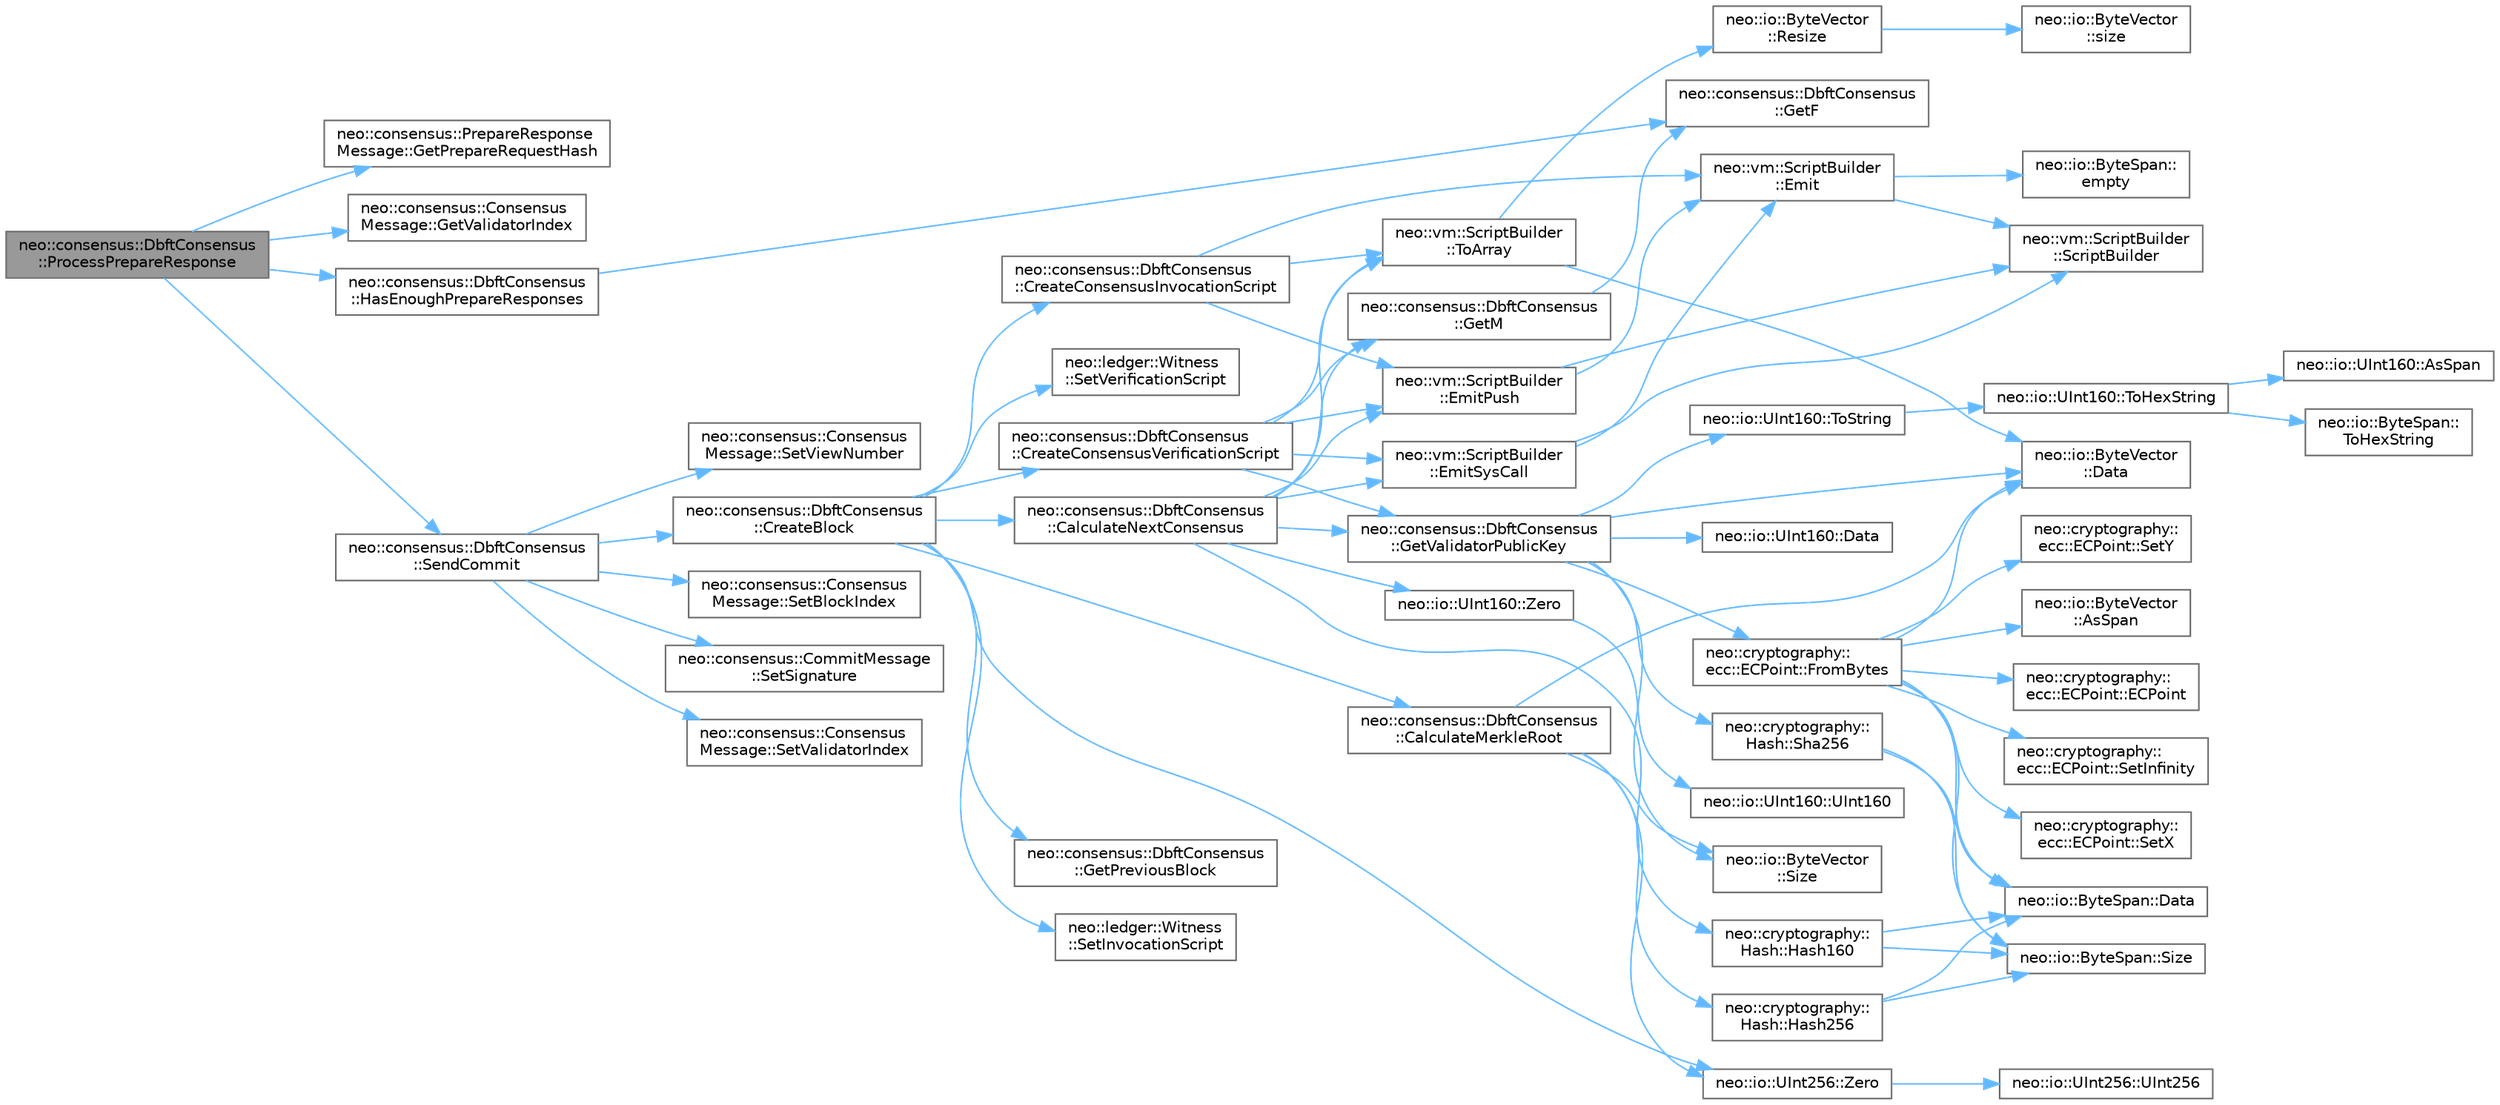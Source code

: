 digraph "neo::consensus::DbftConsensus::ProcessPrepareResponse"
{
 // LATEX_PDF_SIZE
  bgcolor="transparent";
  edge [fontname=Helvetica,fontsize=10,labelfontname=Helvetica,labelfontsize=10];
  node [fontname=Helvetica,fontsize=10,shape=box,height=0.2,width=0.4];
  rankdir="LR";
  Node1 [id="Node000001",label="neo::consensus::DbftConsensus\l::ProcessPrepareResponse",height=0.2,width=0.4,color="gray40", fillcolor="grey60", style="filled", fontcolor="black",tooltip="Process prepare response message."];
  Node1 -> Node2 [id="edge73_Node000001_Node000002",color="steelblue1",style="solid",tooltip=" "];
  Node2 [id="Node000002",label="neo::consensus::PrepareResponse\lMessage::GetPrepareRequestHash",height=0.2,width=0.4,color="grey40", fillcolor="white", style="filled",URL="$classneo_1_1consensus_1_1_prepare_response_message.html#aac38f6b61e145261d8d2b1db22352ffc",tooltip=" "];
  Node1 -> Node3 [id="edge74_Node000001_Node000003",color="steelblue1",style="solid",tooltip=" "];
  Node3 [id="Node000003",label="neo::consensus::Consensus\lMessage::GetValidatorIndex",height=0.2,width=0.4,color="grey40", fillcolor="white", style="filled",URL="$classneo_1_1consensus_1_1_consensus_message.html#a57806653429804e7da8089cd79faf684",tooltip=" "];
  Node1 -> Node4 [id="edge75_Node000001_Node000004",color="steelblue1",style="solid",tooltip=" "];
  Node4 [id="Node000004",label="neo::consensus::DbftConsensus\l::HasEnoughPrepareResponses",height=0.2,width=0.4,color="grey40", fillcolor="white", style="filled",URL="$classneo_1_1consensus_1_1_dbft_consensus.html#a4ce306576a9da4960dece0c5b178345b",tooltip="Check if we have enough prepare responses."];
  Node4 -> Node5 [id="edge76_Node000004_Node000005",color="steelblue1",style="solid",tooltip=" "];
  Node5 [id="Node000005",label="neo::consensus::DbftConsensus\l::GetF",height=0.2,width=0.4,color="grey40", fillcolor="white", style="filled",URL="$classneo_1_1consensus_1_1_dbft_consensus.html#a4f43c89d084c5527e10f0b43aa5eb9e8",tooltip="Calculate f value (maximum Byzantine nodes)"];
  Node1 -> Node6 [id="edge77_Node000001_Node000006",color="steelblue1",style="solid",tooltip=" "];
  Node6 [id="Node000006",label="neo::consensus::DbftConsensus\l::SendCommit",height=0.2,width=0.4,color="grey40", fillcolor="white", style="filled",URL="$classneo_1_1consensus_1_1_dbft_consensus.html#acb3f633a66e2196c9e608f9f7c303286",tooltip="Send commit message when prepared."];
  Node6 -> Node7 [id="edge78_Node000006_Node000007",color="steelblue1",style="solid",tooltip=" "];
  Node7 [id="Node000007",label="neo::consensus::DbftConsensus\l::CreateBlock",height=0.2,width=0.4,color="grey40", fillcolor="white", style="filled",URL="$classneo_1_1consensus_1_1_dbft_consensus.html#ac64bd288e0961be604cad44508572275",tooltip="Create block from current state."];
  Node7 -> Node8 [id="edge79_Node000007_Node000008",color="steelblue1",style="solid",tooltip=" "];
  Node8 [id="Node000008",label="neo::consensus::DbftConsensus\l::CalculateMerkleRoot",height=0.2,width=0.4,color="grey40", fillcolor="white", style="filled",URL="$classneo_1_1consensus_1_1_dbft_consensus.html#a6b3b85d51ce528bb4c0baf534fabb2af",tooltip="Calculate merkle root from transactions."];
  Node8 -> Node9 [id="edge80_Node000008_Node000009",color="steelblue1",style="solid",tooltip=" "];
  Node9 [id="Node000009",label="neo::io::ByteVector\l::Data",height=0.2,width=0.4,color="grey40", fillcolor="white", style="filled",URL="$classneo_1_1io_1_1_byte_vector.html#a971af50d2778c4435c924cf4b839e8a1",tooltip="Gets a pointer to the data."];
  Node8 -> Node10 [id="edge81_Node000008_Node000010",color="steelblue1",style="solid",tooltip=" "];
  Node10 [id="Node000010",label="neo::cryptography::\lHash::Hash256",height=0.2,width=0.4,color="grey40", fillcolor="white", style="filled",URL="$classneo_1_1cryptography_1_1_hash.html#a1f27587bba8d21efdec839f2679e1a90",tooltip="Computes Hash256 (double SHA256)."];
  Node10 -> Node11 [id="edge82_Node000010_Node000011",color="steelblue1",style="solid",tooltip=" "];
  Node11 [id="Node000011",label="neo::io::ByteSpan::Data",height=0.2,width=0.4,color="grey40", fillcolor="white", style="filled",URL="$classneo_1_1io_1_1_byte_span.html#a0285a19eb5cd212ecd1079e0bc5e494c",tooltip="Gets a pointer to the data."];
  Node10 -> Node12 [id="edge83_Node000010_Node000012",color="steelblue1",style="solid",tooltip=" "];
  Node12 [id="Node000012",label="neo::io::ByteSpan::Size",height=0.2,width=0.4,color="grey40", fillcolor="white", style="filled",URL="$classneo_1_1io_1_1_byte_span.html#a4a869430800a37dcbeefac6f36468fcb",tooltip="Gets the size of the ByteSpan."];
  Node8 -> Node13 [id="edge84_Node000008_Node000013",color="steelblue1",style="solid",tooltip=" "];
  Node13 [id="Node000013",label="neo::io::ByteVector\l::Size",height=0.2,width=0.4,color="grey40", fillcolor="white", style="filled",URL="$classneo_1_1io_1_1_byte_vector.html#ac0d1a1751d25fde82c44ba55d9d68e24",tooltip="Gets the size of the ByteVector."];
  Node8 -> Node14 [id="edge85_Node000008_Node000014",color="steelblue1",style="solid",tooltip=" "];
  Node14 [id="Node000014",label="neo::io::UInt256::Zero",height=0.2,width=0.4,color="grey40", fillcolor="white", style="filled",URL="$classneo_1_1io_1_1_u_int256.html#a8420fa428f11a40d77b9578d06b2f85f",tooltip="Gets a UInt256 with all bits set to zero."];
  Node14 -> Node15 [id="edge86_Node000014_Node000015",color="steelblue1",style="solid",tooltip=" "];
  Node15 [id="Node000015",label="neo::io::UInt256::UInt256",height=0.2,width=0.4,color="grey40", fillcolor="white", style="filled",URL="$classneo_1_1io_1_1_u_int256.html#a96e96c9590720abc1c4f8c086ff6c051",tooltip="Constructs a UInt256 initialized to zero."];
  Node7 -> Node16 [id="edge87_Node000007_Node000016",color="steelblue1",style="solid",tooltip=" "];
  Node16 [id="Node000016",label="neo::consensus::DbftConsensus\l::CalculateNextConsensus",height=0.2,width=0.4,color="grey40", fillcolor="white", style="filled",URL="$classneo_1_1consensus_1_1_dbft_consensus.html#abc27307c70421f1db33b74ae54bb1202",tooltip="Calculate next consensus address."];
  Node16 -> Node17 [id="edge88_Node000016_Node000017",color="steelblue1",style="solid",tooltip=" "];
  Node17 [id="Node000017",label="neo::vm::ScriptBuilder\l::EmitPush",height=0.2,width=0.4,color="grey40", fillcolor="white", style="filled",URL="$classneo_1_1vm_1_1_script_builder.html#a9c3a57dae9d66ad4d9e9200b66a0ddb7",tooltip="Emits a push instruction with the specified number."];
  Node17 -> Node18 [id="edge89_Node000017_Node000018",color="steelblue1",style="solid",tooltip=" "];
  Node18 [id="Node000018",label="neo::vm::ScriptBuilder\l::Emit",height=0.2,width=0.4,color="grey40", fillcolor="white", style="filled",URL="$classneo_1_1vm_1_1_script_builder.html#ab1877cdf9881d1a79f2286688ec2c562",tooltip="Emits an instruction with the specified OpCode and operand."];
  Node18 -> Node19 [id="edge90_Node000018_Node000019",color="steelblue1",style="solid",tooltip=" "];
  Node19 [id="Node000019",label="neo::io::ByteSpan::\lempty",height=0.2,width=0.4,color="grey40", fillcolor="white", style="filled",URL="$classneo_1_1io_1_1_byte_span.html#aab84b50728599e4c9424a7cf8f62e155",tooltip="Checks if the ByteSpan is empty (STL compatibility)."];
  Node18 -> Node20 [id="edge91_Node000018_Node000020",color="steelblue1",style="solid",tooltip=" "];
  Node20 [id="Node000020",label="neo::vm::ScriptBuilder\l::ScriptBuilder",height=0.2,width=0.4,color="grey40", fillcolor="white", style="filled",URL="$classneo_1_1vm_1_1_script_builder.html#a66f287c318100ac25bc4914561653961",tooltip="Initializes a new instance of the ScriptBuilder class."];
  Node17 -> Node20 [id="edge92_Node000017_Node000020",color="steelblue1",style="solid",tooltip=" "];
  Node16 -> Node21 [id="edge93_Node000016_Node000021",color="steelblue1",style="solid",tooltip=" "];
  Node21 [id="Node000021",label="neo::vm::ScriptBuilder\l::EmitSysCall",height=0.2,width=0.4,color="grey40", fillcolor="white", style="filled",URL="$classneo_1_1vm_1_1_script_builder.html#ad107af0b6cc1c8927b6650844d4afc95",tooltip="Emits an instruction with OpCode.SYSCALL."];
  Node21 -> Node18 [id="edge94_Node000021_Node000018",color="steelblue1",style="solid",tooltip=" "];
  Node21 -> Node20 [id="edge95_Node000021_Node000020",color="steelblue1",style="solid",tooltip=" "];
  Node16 -> Node22 [id="edge96_Node000016_Node000022",color="steelblue1",style="solid",tooltip=" "];
  Node22 [id="Node000022",label="neo::consensus::DbftConsensus\l::GetM",height=0.2,width=0.4,color="grey40", fillcolor="white", style="filled",URL="$classneo_1_1consensus_1_1_dbft_consensus.html#ac2c18f47284b7c4c1a8544ad14b4cc76",tooltip="Calculate M value (minimum required signatures)"];
  Node22 -> Node5 [id="edge97_Node000022_Node000005",color="steelblue1",style="solid",tooltip=" "];
  Node16 -> Node23 [id="edge98_Node000016_Node000023",color="steelblue1",style="solid",tooltip=" "];
  Node23 [id="Node000023",label="neo::consensus::DbftConsensus\l::GetValidatorPublicKey",height=0.2,width=0.4,color="grey40", fillcolor="white", style="filled",URL="$classneo_1_1consensus_1_1_dbft_consensus.html#a0102b34af9232efab2a2b98897be4d8d",tooltip="Get validator public key from validator ID."];
  Node23 -> Node9 [id="edge99_Node000023_Node000009",color="steelblue1",style="solid",tooltip=" "];
  Node23 -> Node24 [id="edge100_Node000023_Node000024",color="steelblue1",style="solid",tooltip=" "];
  Node24 [id="Node000024",label="neo::io::UInt160::Data",height=0.2,width=0.4,color="grey40", fillcolor="white", style="filled",URL="$classneo_1_1io_1_1_u_int160.html#ad3022981ff7dc5b1928972035b8c81e6",tooltip="Gets a pointer to the data."];
  Node23 -> Node25 [id="edge101_Node000023_Node000025",color="steelblue1",style="solid",tooltip=" "];
  Node25 [id="Node000025",label="neo::cryptography::\lecc::ECPoint::FromBytes",height=0.2,width=0.4,color="grey40", fillcolor="white", style="filled",URL="$classneo_1_1cryptography_1_1ecc_1_1_e_c_point.html#a76149bc8215c7297d3bd54d273bdaaca",tooltip="Creates an ECPoint from a byte array."];
  Node25 -> Node26 [id="edge102_Node000025_Node000026",color="steelblue1",style="solid",tooltip=" "];
  Node26 [id="Node000026",label="neo::io::ByteVector\l::AsSpan",height=0.2,width=0.4,color="grey40", fillcolor="white", style="filled",URL="$classneo_1_1io_1_1_byte_vector.html#a95791d958ed4ec88d32e811b51d90451",tooltip="Converts the ByteVector to a ByteSpan."];
  Node25 -> Node11 [id="edge103_Node000025_Node000011",color="steelblue1",style="solid",tooltip=" "];
  Node25 -> Node9 [id="edge104_Node000025_Node000009",color="steelblue1",style="solid",tooltip=" "];
  Node25 -> Node27 [id="edge105_Node000025_Node000027",color="steelblue1",style="solid",tooltip=" "];
  Node27 [id="Node000027",label="neo::cryptography::\lecc::ECPoint::ECPoint",height=0.2,width=0.4,color="grey40", fillcolor="white", style="filled",URL="$classneo_1_1cryptography_1_1ecc_1_1_e_c_point.html#ae4a83f7a5dcc95b65abd3e694adff846",tooltip="Constructs an empty ECPoint."];
  Node25 -> Node28 [id="edge106_Node000025_Node000028",color="steelblue1",style="solid",tooltip=" "];
  Node28 [id="Node000028",label="neo::cryptography::\lecc::ECPoint::SetInfinity",height=0.2,width=0.4,color="grey40", fillcolor="white", style="filled",URL="$classneo_1_1cryptography_1_1ecc_1_1_e_c_point.html#a1dd6d4a8073b2c4effa350fd1eaecb73",tooltip="Sets whether this point is at infinity."];
  Node25 -> Node29 [id="edge107_Node000025_Node000029",color="steelblue1",style="solid",tooltip=" "];
  Node29 [id="Node000029",label="neo::cryptography::\lecc::ECPoint::SetX",height=0.2,width=0.4,color="grey40", fillcolor="white", style="filled",URL="$classneo_1_1cryptography_1_1ecc_1_1_e_c_point.html#abea50aec908986d1271d824ae00400b7",tooltip="Sets the X coordinate."];
  Node25 -> Node30 [id="edge108_Node000025_Node000030",color="steelblue1",style="solid",tooltip=" "];
  Node30 [id="Node000030",label="neo::cryptography::\lecc::ECPoint::SetY",height=0.2,width=0.4,color="grey40", fillcolor="white", style="filled",URL="$classneo_1_1cryptography_1_1ecc_1_1_e_c_point.html#a052a97ced0b56150a48256bbece321c5",tooltip="Sets the Y coordinate."];
  Node25 -> Node12 [id="edge109_Node000025_Node000012",color="steelblue1",style="solid",tooltip=" "];
  Node23 -> Node31 [id="edge110_Node000023_Node000031",color="steelblue1",style="solid",tooltip=" "];
  Node31 [id="Node000031",label="neo::cryptography::\lHash::Sha256",height=0.2,width=0.4,color="grey40", fillcolor="white", style="filled",URL="$classneo_1_1cryptography_1_1_hash.html#a45b12e21ad2391d1919f3eb7b61f683a",tooltip="Computes SHA256 hash."];
  Node31 -> Node11 [id="edge111_Node000031_Node000011",color="steelblue1",style="solid",tooltip=" "];
  Node31 -> Node12 [id="edge112_Node000031_Node000012",color="steelblue1",style="solid",tooltip=" "];
  Node23 -> Node13 [id="edge113_Node000023_Node000013",color="steelblue1",style="solid",tooltip=" "];
  Node23 -> Node32 [id="edge114_Node000023_Node000032",color="steelblue1",style="solid",tooltip=" "];
  Node32 [id="Node000032",label="neo::io::UInt160::ToString",height=0.2,width=0.4,color="grey40", fillcolor="white", style="filled",URL="$classneo_1_1io_1_1_u_int160.html#a4a16aab4a80f517c91b698c4e1102c5d",tooltip="Converts the UInt160 to a string."];
  Node32 -> Node33 [id="edge115_Node000032_Node000033",color="steelblue1",style="solid",tooltip=" "];
  Node33 [id="Node000033",label="neo::io::UInt160::ToHexString",height=0.2,width=0.4,color="grey40", fillcolor="white", style="filled",URL="$classneo_1_1io_1_1_u_int160.html#a0a41551364494347f42d572706a30694",tooltip="Converts the UInt160 to a hexadecimal string."];
  Node33 -> Node34 [id="edge116_Node000033_Node000034",color="steelblue1",style="solid",tooltip=" "];
  Node34 [id="Node000034",label="neo::io::UInt160::AsSpan",height=0.2,width=0.4,color="grey40", fillcolor="white", style="filled",URL="$classneo_1_1io_1_1_u_int160.html#a7e537e6035701cc08bf7eb8e9ff5d8e6",tooltip="Converts the UInt160 to a ByteSpan."];
  Node33 -> Node35 [id="edge117_Node000033_Node000035",color="steelblue1",style="solid",tooltip=" "];
  Node35 [id="Node000035",label="neo::io::ByteSpan::\lToHexString",height=0.2,width=0.4,color="grey40", fillcolor="white", style="filled",URL="$classneo_1_1io_1_1_byte_span.html#a5bdc6499f1966458a9ceda1274ba0c2e",tooltip="Converts the ByteSpan to a hexadecimal string."];
  Node16 -> Node36 [id="edge118_Node000016_Node000036",color="steelblue1",style="solid",tooltip=" "];
  Node36 [id="Node000036",label="neo::cryptography::\lHash::Hash160",height=0.2,width=0.4,color="grey40", fillcolor="white", style="filled",URL="$classneo_1_1cryptography_1_1_hash.html#a7232977d38fc72caff4cd95b22342d10",tooltip="Computes Hash160 (RIPEMD160 of SHA256)."];
  Node36 -> Node11 [id="edge119_Node000036_Node000011",color="steelblue1",style="solid",tooltip=" "];
  Node36 -> Node12 [id="edge120_Node000036_Node000012",color="steelblue1",style="solid",tooltip=" "];
  Node16 -> Node37 [id="edge121_Node000016_Node000037",color="steelblue1",style="solid",tooltip=" "];
  Node37 [id="Node000037",label="neo::vm::ScriptBuilder\l::ToArray",height=0.2,width=0.4,color="grey40", fillcolor="white", style="filled",URL="$classneo_1_1vm_1_1_script_builder.html#a5528baaa67d1cb2c8641773dbd80ddfb",tooltip="Converts the value of this instance to a byte vector."];
  Node37 -> Node9 [id="edge122_Node000037_Node000009",color="steelblue1",style="solid",tooltip=" "];
  Node37 -> Node38 [id="edge123_Node000037_Node000038",color="steelblue1",style="solid",tooltip=" "];
  Node38 [id="Node000038",label="neo::io::ByteVector\l::Resize",height=0.2,width=0.4,color="grey40", fillcolor="white", style="filled",URL="$classneo_1_1io_1_1_byte_vector.html#ac5d394e2ac6ef922486d6b635d0a9c28",tooltip="Resizes the ByteVector."];
  Node38 -> Node39 [id="edge124_Node000038_Node000039",color="steelblue1",style="solid",tooltip=" "];
  Node39 [id="Node000039",label="neo::io::ByteVector\l::size",height=0.2,width=0.4,color="grey40", fillcolor="white", style="filled",URL="$classneo_1_1io_1_1_byte_vector.html#aa810a2a94af643c2ec1e2400da53d3d7",tooltip="Gets the size of the ByteVector (STL compatibility)."];
  Node16 -> Node40 [id="edge125_Node000016_Node000040",color="steelblue1",style="solid",tooltip=" "];
  Node40 [id="Node000040",label="neo::io::UInt160::Zero",height=0.2,width=0.4,color="grey40", fillcolor="white", style="filled",URL="$classneo_1_1io_1_1_u_int160.html#a28fac5fc86c25257391996114918ac94",tooltip="Gets a UInt160 with all bits set to zero."];
  Node40 -> Node41 [id="edge126_Node000040_Node000041",color="steelblue1",style="solid",tooltip=" "];
  Node41 [id="Node000041",label="neo::io::UInt160::UInt160",height=0.2,width=0.4,color="grey40", fillcolor="white", style="filled",URL="$classneo_1_1io_1_1_u_int160.html#a975ac19e433b0ceb17f5b56454667fa5",tooltip="Constructs a UInt160 initialized to zero."];
  Node7 -> Node42 [id="edge127_Node000007_Node000042",color="steelblue1",style="solid",tooltip=" "];
  Node42 [id="Node000042",label="neo::consensus::DbftConsensus\l::CreateConsensusInvocationScript",height=0.2,width=0.4,color="grey40", fillcolor="white", style="filled",URL="$classneo_1_1consensus_1_1_dbft_consensus.html#a33f79f9d893a04404fdbd38b5b2ed8dc",tooltip="Create consensus invocation script with validator signatures."];
  Node42 -> Node18 [id="edge128_Node000042_Node000018",color="steelblue1",style="solid",tooltip=" "];
  Node42 -> Node17 [id="edge129_Node000042_Node000017",color="steelblue1",style="solid",tooltip=" "];
  Node42 -> Node37 [id="edge130_Node000042_Node000037",color="steelblue1",style="solid",tooltip=" "];
  Node7 -> Node43 [id="edge131_Node000007_Node000043",color="steelblue1",style="solid",tooltip=" "];
  Node43 [id="Node000043",label="neo::consensus::DbftConsensus\l::CreateConsensusVerificationScript",height=0.2,width=0.4,color="grey40", fillcolor="white", style="filled",URL="$classneo_1_1consensus_1_1_dbft_consensus.html#a107c9873d20eb35fa514bc7f69794e3f",tooltip="Create consensus verification script for M-of-N signatures."];
  Node43 -> Node17 [id="edge132_Node000043_Node000017",color="steelblue1",style="solid",tooltip=" "];
  Node43 -> Node21 [id="edge133_Node000043_Node000021",color="steelblue1",style="solid",tooltip=" "];
  Node43 -> Node22 [id="edge134_Node000043_Node000022",color="steelblue1",style="solid",tooltip=" "];
  Node43 -> Node23 [id="edge135_Node000043_Node000023",color="steelblue1",style="solid",tooltip=" "];
  Node43 -> Node37 [id="edge136_Node000043_Node000037",color="steelblue1",style="solid",tooltip=" "];
  Node7 -> Node44 [id="edge137_Node000007_Node000044",color="steelblue1",style="solid",tooltip=" "];
  Node44 [id="Node000044",label="neo::consensus::DbftConsensus\l::GetPreviousBlock",height=0.2,width=0.4,color="grey40", fillcolor="white", style="filled",URL="$classneo_1_1consensus_1_1_dbft_consensus.html#a725bee02cffcafcf8544b171e5a9afe3",tooltip="Get previous block from blockchain."];
  Node7 -> Node45 [id="edge138_Node000007_Node000045",color="steelblue1",style="solid",tooltip=" "];
  Node45 [id="Node000045",label="neo::ledger::Witness\l::SetInvocationScript",height=0.2,width=0.4,color="grey40", fillcolor="white", style="filled",URL="$classneo_1_1ledger_1_1_witness.html#a0f68e3cacf48712f4a2a9a9b930e2662",tooltip="Sets the invocation script."];
  Node7 -> Node46 [id="edge139_Node000007_Node000046",color="steelblue1",style="solid",tooltip=" "];
  Node46 [id="Node000046",label="neo::ledger::Witness\l::SetVerificationScript",height=0.2,width=0.4,color="grey40", fillcolor="white", style="filled",URL="$classneo_1_1ledger_1_1_witness.html#a279b9fc83491ea10041a6edc1f16ec2e",tooltip="Sets the verification script."];
  Node7 -> Node14 [id="edge140_Node000007_Node000014",color="steelblue1",style="solid",tooltip=" "];
  Node6 -> Node47 [id="edge141_Node000006_Node000047",color="steelblue1",style="solid",tooltip=" "];
  Node47 [id="Node000047",label="neo::consensus::Consensus\lMessage::SetBlockIndex",height=0.2,width=0.4,color="grey40", fillcolor="white", style="filled",URL="$classneo_1_1consensus_1_1_consensus_message.html#a3b2640deb3b8724f8ae5b665cc051522",tooltip=" "];
  Node6 -> Node48 [id="edge142_Node000006_Node000048",color="steelblue1",style="solid",tooltip=" "];
  Node48 [id="Node000048",label="neo::consensus::CommitMessage\l::SetSignature",height=0.2,width=0.4,color="grey40", fillcolor="white", style="filled",URL="$classneo_1_1consensus_1_1_commit_message.html#a1d4bbdfd9c661021eae6768177007688",tooltip=" "];
  Node6 -> Node49 [id="edge143_Node000006_Node000049",color="steelblue1",style="solid",tooltip=" "];
  Node49 [id="Node000049",label="neo::consensus::Consensus\lMessage::SetValidatorIndex",height=0.2,width=0.4,color="grey40", fillcolor="white", style="filled",URL="$classneo_1_1consensus_1_1_consensus_message.html#af1d8e045de2172ed99cc916b2a11b154",tooltip=" "];
  Node6 -> Node50 [id="edge144_Node000006_Node000050",color="steelblue1",style="solid",tooltip=" "];
  Node50 [id="Node000050",label="neo::consensus::Consensus\lMessage::SetViewNumber",height=0.2,width=0.4,color="grey40", fillcolor="white", style="filled",URL="$classneo_1_1consensus_1_1_consensus_message.html#a4aa33abf6a8fa33175869ed086fe5599",tooltip=" "];
}

